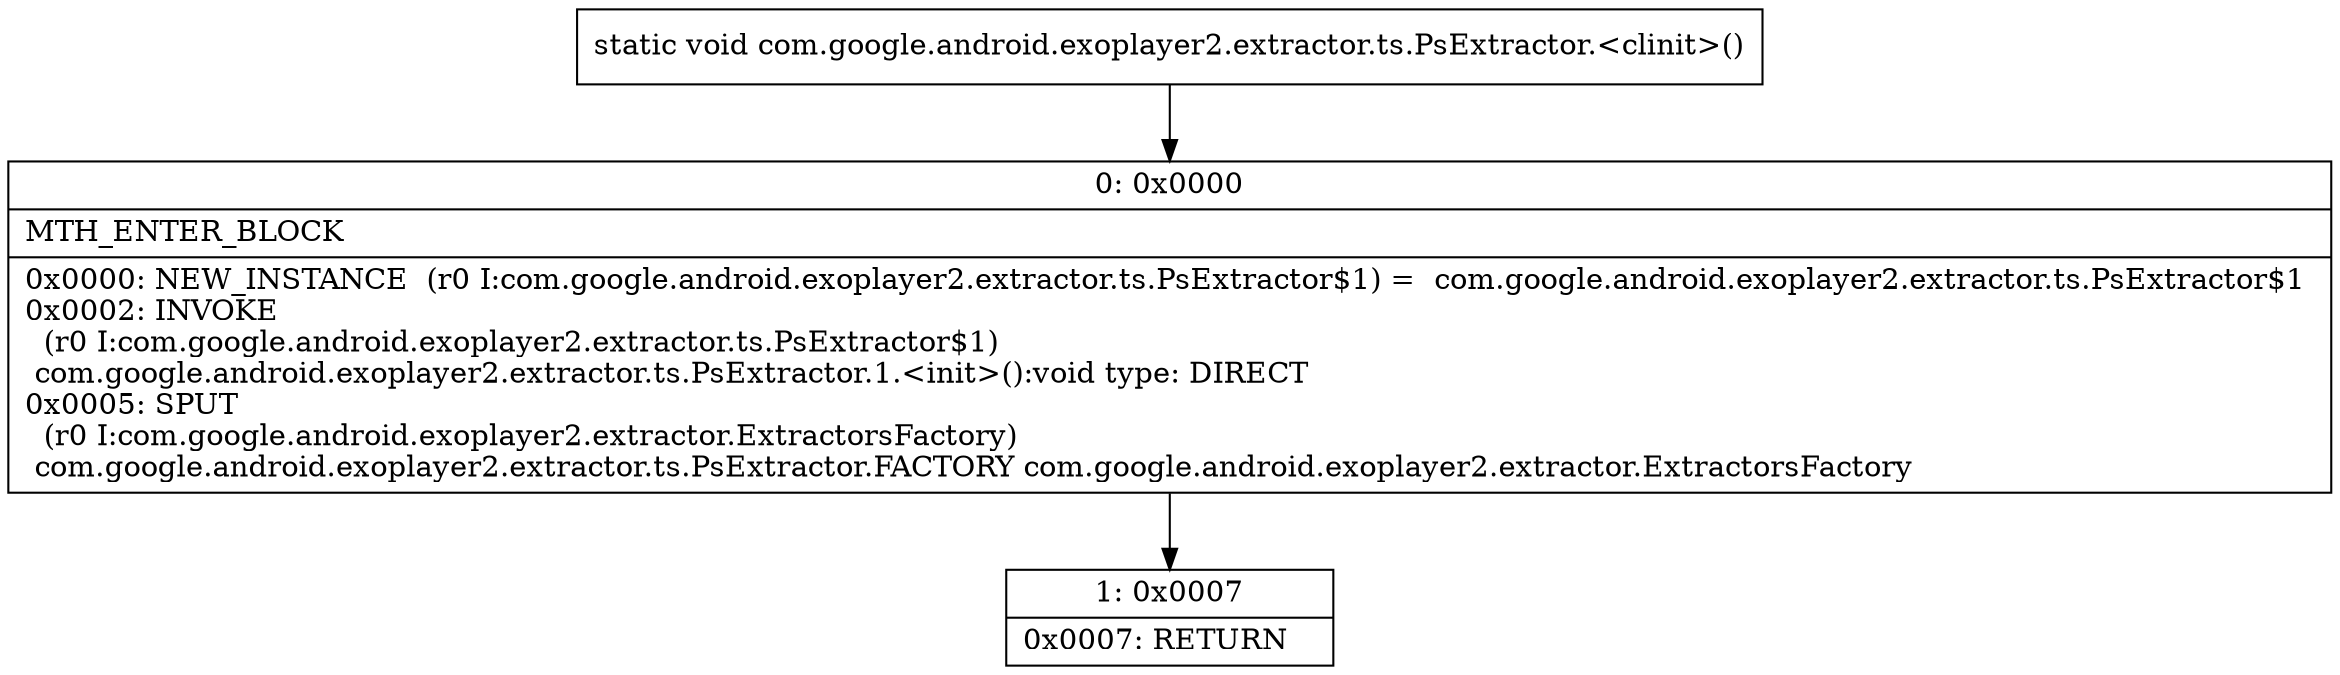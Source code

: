 digraph "CFG forcom.google.android.exoplayer2.extractor.ts.PsExtractor.\<clinit\>()V" {
Node_0 [shape=record,label="{0\:\ 0x0000|MTH_ENTER_BLOCK\l|0x0000: NEW_INSTANCE  (r0 I:com.google.android.exoplayer2.extractor.ts.PsExtractor$1) =  com.google.android.exoplayer2.extractor.ts.PsExtractor$1 \l0x0002: INVOKE  \l  (r0 I:com.google.android.exoplayer2.extractor.ts.PsExtractor$1)\l com.google.android.exoplayer2.extractor.ts.PsExtractor.1.\<init\>():void type: DIRECT \l0x0005: SPUT  \l  (r0 I:com.google.android.exoplayer2.extractor.ExtractorsFactory)\l com.google.android.exoplayer2.extractor.ts.PsExtractor.FACTORY com.google.android.exoplayer2.extractor.ExtractorsFactory \l}"];
Node_1 [shape=record,label="{1\:\ 0x0007|0x0007: RETURN   \l}"];
MethodNode[shape=record,label="{static void com.google.android.exoplayer2.extractor.ts.PsExtractor.\<clinit\>() }"];
MethodNode -> Node_0;
Node_0 -> Node_1;
}

